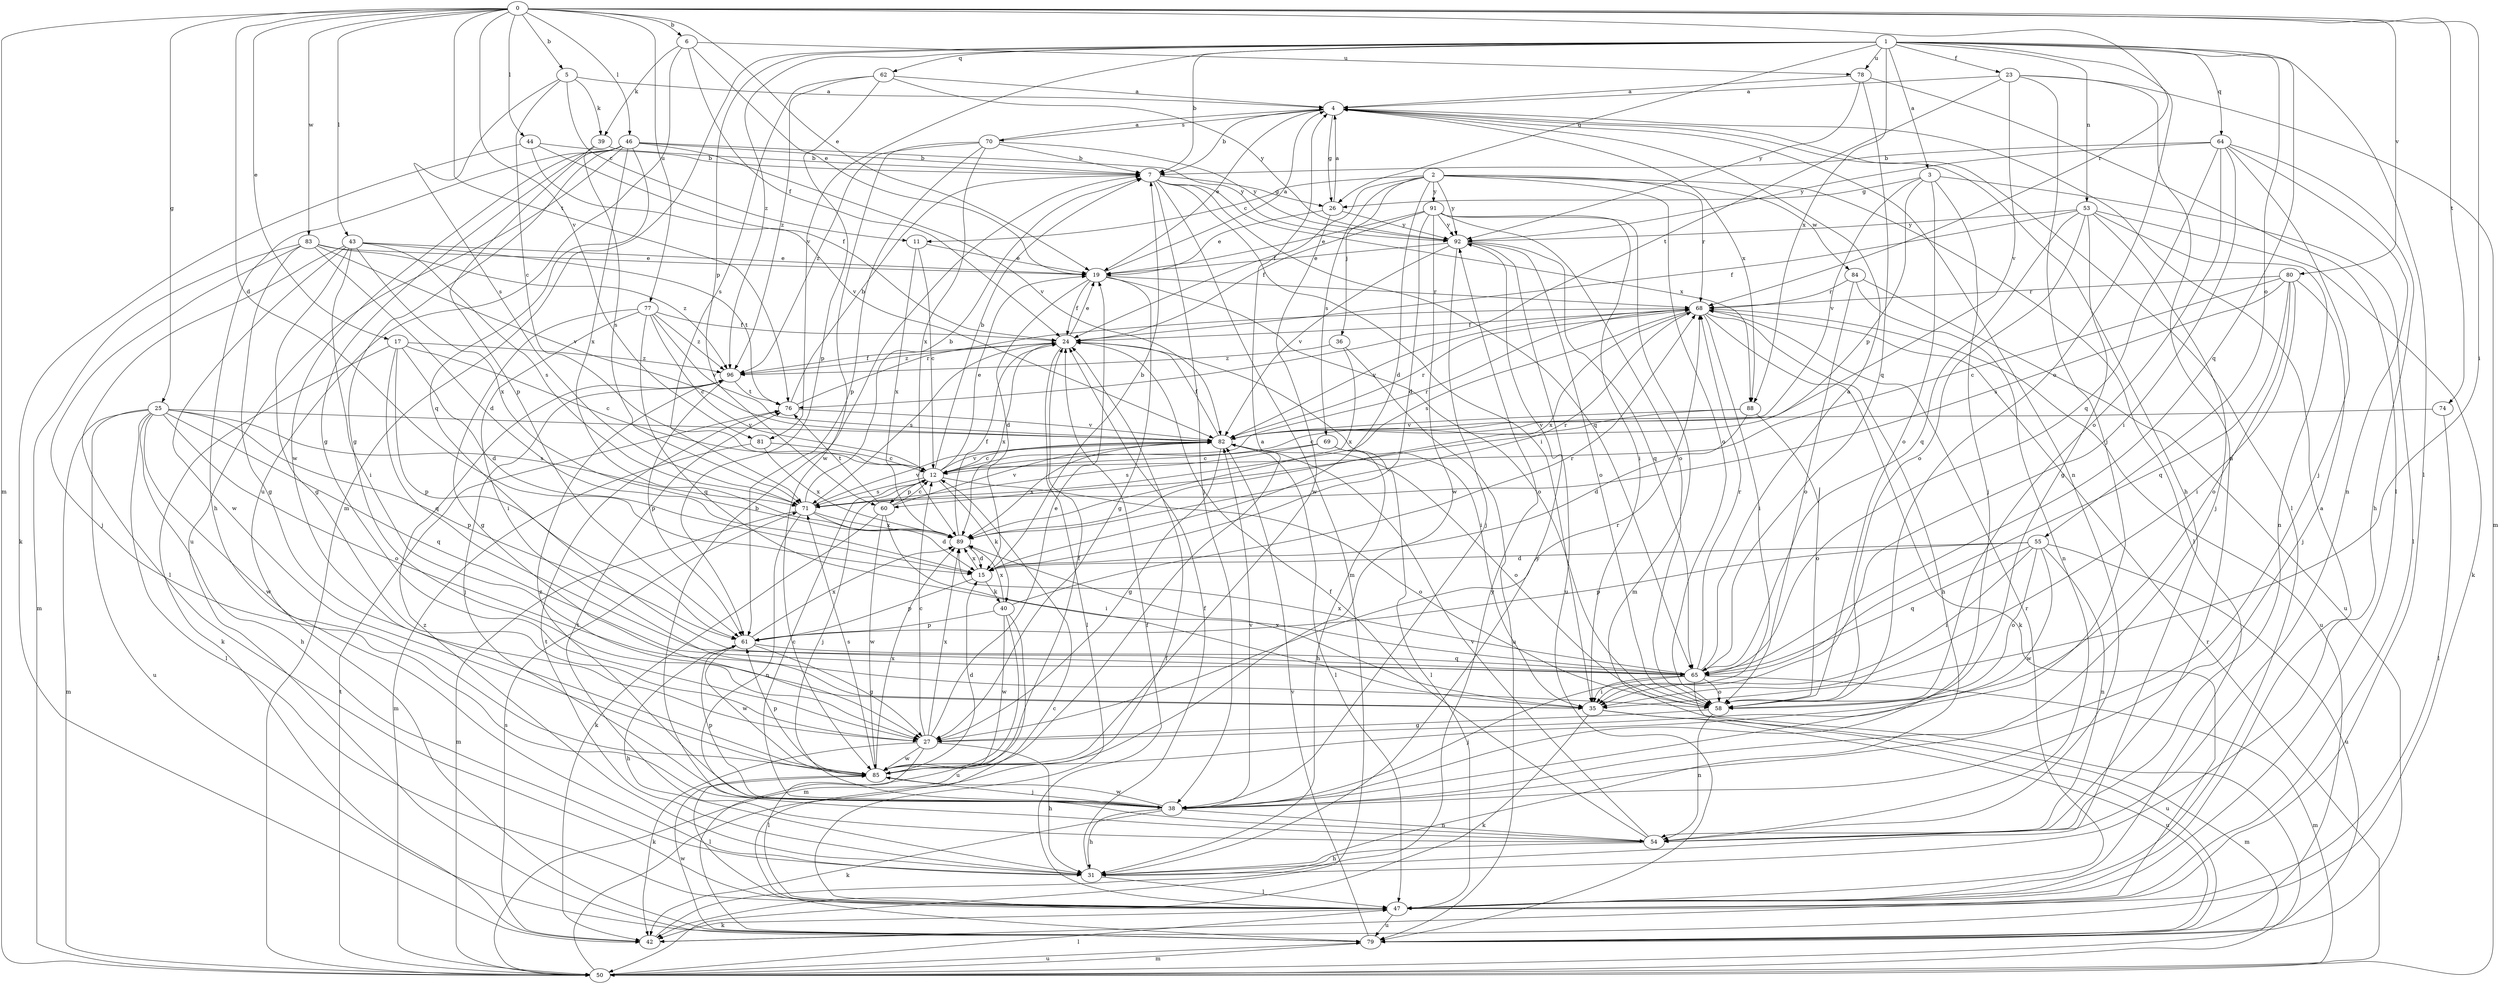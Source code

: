 strict digraph  {
0;
1;
2;
3;
4;
5;
6;
7;
11;
12;
15;
17;
19;
23;
24;
25;
26;
27;
31;
35;
36;
38;
39;
40;
42;
43;
44;
46;
47;
50;
53;
54;
55;
58;
60;
61;
62;
64;
65;
68;
69;
70;
71;
74;
76;
77;
78;
79;
80;
81;
82;
83;
84;
85;
88;
89;
91;
92;
96;
0 -> 5  [label=b];
0 -> 6  [label=b];
0 -> 15  [label=d];
0 -> 17  [label=e];
0 -> 19  [label=e];
0 -> 25  [label=g];
0 -> 35  [label=i];
0 -> 43  [label=l];
0 -> 44  [label=l];
0 -> 46  [label=l];
0 -> 50  [label=m];
0 -> 68  [label=r];
0 -> 74  [label=t];
0 -> 76  [label=t];
0 -> 77  [label=u];
0 -> 80  [label=v];
0 -> 81  [label=v];
0 -> 83  [label=w];
1 -> 3  [label=a];
1 -> 7  [label=b];
1 -> 23  [label=f];
1 -> 26  [label=g];
1 -> 47  [label=l];
1 -> 50  [label=m];
1 -> 53  [label=n];
1 -> 55  [label=o];
1 -> 58  [label=o];
1 -> 60  [label=p];
1 -> 62  [label=q];
1 -> 64  [label=q];
1 -> 65  [label=q];
1 -> 78  [label=u];
1 -> 81  [label=v];
1 -> 88  [label=x];
1 -> 96  [label=z];
2 -> 11  [label=c];
2 -> 15  [label=d];
2 -> 24  [label=f];
2 -> 36  [label=j];
2 -> 47  [label=l];
2 -> 58  [label=o];
2 -> 68  [label=r];
2 -> 69  [label=s];
2 -> 84  [label=w];
2 -> 91  [label=y];
2 -> 92  [label=y];
3 -> 26  [label=g];
3 -> 38  [label=j];
3 -> 47  [label=l];
3 -> 58  [label=o];
3 -> 60  [label=p];
3 -> 82  [label=v];
4 -> 7  [label=b];
4 -> 19  [label=e];
4 -> 26  [label=g];
4 -> 31  [label=h];
4 -> 47  [label=l];
4 -> 54  [label=n];
4 -> 70  [label=s];
4 -> 88  [label=x];
5 -> 4  [label=a];
5 -> 11  [label=c];
5 -> 12  [label=c];
5 -> 39  [label=k];
5 -> 71  [label=s];
6 -> 19  [label=e];
6 -> 24  [label=f];
6 -> 39  [label=k];
6 -> 78  [label=u];
6 -> 79  [label=u];
7 -> 26  [label=g];
7 -> 35  [label=i];
7 -> 38  [label=j];
7 -> 50  [label=m];
7 -> 65  [label=q];
7 -> 88  [label=x];
11 -> 12  [label=c];
11 -> 19  [label=e];
11 -> 89  [label=x];
12 -> 7  [label=b];
12 -> 19  [label=e];
12 -> 38  [label=j];
12 -> 40  [label=k];
12 -> 58  [label=o];
12 -> 60  [label=p];
12 -> 68  [label=r];
12 -> 71  [label=s];
12 -> 82  [label=v];
15 -> 7  [label=b];
15 -> 40  [label=k];
15 -> 61  [label=p];
15 -> 89  [label=x];
17 -> 12  [label=c];
17 -> 15  [label=d];
17 -> 42  [label=k];
17 -> 61  [label=p];
17 -> 65  [label=q];
17 -> 96  [label=z];
19 -> 4  [label=a];
19 -> 15  [label=d];
19 -> 24  [label=f];
19 -> 27  [label=g];
19 -> 58  [label=o];
19 -> 68  [label=r];
23 -> 4  [label=a];
23 -> 38  [label=j];
23 -> 50  [label=m];
23 -> 54  [label=n];
23 -> 76  [label=t];
23 -> 82  [label=v];
24 -> 19  [label=e];
24 -> 35  [label=i];
24 -> 47  [label=l];
24 -> 71  [label=s];
24 -> 89  [label=x];
24 -> 96  [label=z];
25 -> 31  [label=h];
25 -> 47  [label=l];
25 -> 50  [label=m];
25 -> 58  [label=o];
25 -> 61  [label=p];
25 -> 65  [label=q];
25 -> 71  [label=s];
25 -> 79  [label=u];
25 -> 82  [label=v];
25 -> 85  [label=w];
26 -> 4  [label=a];
26 -> 19  [label=e];
26 -> 85  [label=w];
26 -> 92  [label=y];
27 -> 12  [label=c];
27 -> 19  [label=e];
27 -> 31  [label=h];
27 -> 42  [label=k];
27 -> 47  [label=l];
27 -> 68  [label=r];
27 -> 85  [label=w];
27 -> 89  [label=x];
31 -> 24  [label=f];
31 -> 47  [label=l];
31 -> 76  [label=t];
31 -> 92  [label=y];
31 -> 96  [label=z];
35 -> 42  [label=k];
35 -> 50  [label=m];
35 -> 79  [label=u];
35 -> 89  [label=x];
36 -> 79  [label=u];
36 -> 89  [label=x];
36 -> 96  [label=z];
38 -> 12  [label=c];
38 -> 31  [label=h];
38 -> 42  [label=k];
38 -> 54  [label=n];
38 -> 61  [label=p];
38 -> 82  [label=v];
38 -> 85  [label=w];
38 -> 96  [label=z];
39 -> 7  [label=b];
39 -> 27  [label=g];
39 -> 71  [label=s];
40 -> 50  [label=m];
40 -> 61  [label=p];
40 -> 68  [label=r];
40 -> 79  [label=u];
40 -> 85  [label=w];
40 -> 89  [label=x];
42 -> 71  [label=s];
42 -> 92  [label=y];
43 -> 19  [label=e];
43 -> 27  [label=g];
43 -> 35  [label=i];
43 -> 47  [label=l];
43 -> 71  [label=s];
43 -> 76  [label=t];
43 -> 85  [label=w];
43 -> 89  [label=x];
44 -> 7  [label=b];
44 -> 24  [label=f];
44 -> 42  [label=k];
44 -> 82  [label=v];
46 -> 7  [label=b];
46 -> 27  [label=g];
46 -> 31  [label=h];
46 -> 61  [label=p];
46 -> 65  [label=q];
46 -> 79  [label=u];
46 -> 82  [label=v];
46 -> 85  [label=w];
46 -> 89  [label=x];
46 -> 92  [label=y];
47 -> 4  [label=a];
47 -> 24  [label=f];
47 -> 42  [label=k];
47 -> 68  [label=r];
47 -> 79  [label=u];
50 -> 24  [label=f];
50 -> 47  [label=l];
50 -> 68  [label=r];
50 -> 76  [label=t];
50 -> 79  [label=u];
53 -> 24  [label=f];
53 -> 27  [label=g];
53 -> 38  [label=j];
53 -> 42  [label=k];
53 -> 54  [label=n];
53 -> 58  [label=o];
53 -> 65  [label=q];
53 -> 92  [label=y];
54 -> 7  [label=b];
54 -> 24  [label=f];
54 -> 31  [label=h];
54 -> 76  [label=t];
54 -> 82  [label=v];
55 -> 15  [label=d];
55 -> 35  [label=i];
55 -> 54  [label=n];
55 -> 58  [label=o];
55 -> 61  [label=p];
55 -> 65  [label=q];
55 -> 79  [label=u];
55 -> 85  [label=w];
58 -> 27  [label=g];
58 -> 54  [label=n];
60 -> 12  [label=c];
60 -> 35  [label=i];
60 -> 42  [label=k];
60 -> 76  [label=t];
60 -> 82  [label=v];
60 -> 85  [label=w];
61 -> 27  [label=g];
61 -> 31  [label=h];
61 -> 65  [label=q];
61 -> 85  [label=w];
61 -> 89  [label=x];
62 -> 4  [label=a];
62 -> 61  [label=p];
62 -> 71  [label=s];
62 -> 92  [label=y];
62 -> 96  [label=z];
64 -> 7  [label=b];
64 -> 31  [label=h];
64 -> 35  [label=i];
64 -> 38  [label=j];
64 -> 54  [label=n];
64 -> 58  [label=o];
64 -> 65  [label=q];
64 -> 92  [label=y];
65 -> 4  [label=a];
65 -> 35  [label=i];
65 -> 38  [label=j];
65 -> 50  [label=m];
65 -> 58  [label=o];
65 -> 68  [label=r];
65 -> 79  [label=u];
65 -> 89  [label=x];
68 -> 24  [label=f];
68 -> 31  [label=h];
68 -> 35  [label=i];
68 -> 42  [label=k];
68 -> 71  [label=s];
68 -> 79  [label=u];
68 -> 82  [label=v];
68 -> 89  [label=x];
69 -> 12  [label=c];
69 -> 31  [label=h];
69 -> 47  [label=l];
69 -> 71  [label=s];
70 -> 4  [label=a];
70 -> 7  [label=b];
70 -> 61  [label=p];
70 -> 85  [label=w];
70 -> 89  [label=x];
70 -> 92  [label=y];
70 -> 96  [label=z];
71 -> 7  [label=b];
71 -> 15  [label=d];
71 -> 50  [label=m];
71 -> 54  [label=n];
71 -> 82  [label=v];
71 -> 89  [label=x];
74 -> 47  [label=l];
74 -> 82  [label=v];
76 -> 7  [label=b];
76 -> 68  [label=r];
76 -> 82  [label=v];
77 -> 12  [label=c];
77 -> 24  [label=f];
77 -> 27  [label=g];
77 -> 35  [label=i];
77 -> 65  [label=q];
77 -> 82  [label=v];
77 -> 96  [label=z];
78 -> 4  [label=a];
78 -> 47  [label=l];
78 -> 65  [label=q];
78 -> 92  [label=y];
79 -> 12  [label=c];
79 -> 50  [label=m];
79 -> 82  [label=v];
79 -> 85  [label=w];
80 -> 12  [label=c];
80 -> 35  [label=i];
80 -> 38  [label=j];
80 -> 58  [label=o];
80 -> 65  [label=q];
80 -> 68  [label=r];
80 -> 71  [label=s];
81 -> 12  [label=c];
81 -> 50  [label=m];
81 -> 89  [label=x];
82 -> 12  [label=c];
82 -> 24  [label=f];
82 -> 27  [label=g];
82 -> 47  [label=l];
82 -> 58  [label=o];
82 -> 68  [label=r];
82 -> 89  [label=x];
83 -> 15  [label=d];
83 -> 19  [label=e];
83 -> 27  [label=g];
83 -> 38  [label=j];
83 -> 50  [label=m];
83 -> 82  [label=v];
83 -> 96  [label=z];
84 -> 54  [label=n];
84 -> 58  [label=o];
84 -> 68  [label=r];
84 -> 79  [label=u];
85 -> 4  [label=a];
85 -> 15  [label=d];
85 -> 24  [label=f];
85 -> 38  [label=j];
85 -> 47  [label=l];
85 -> 61  [label=p];
85 -> 71  [label=s];
85 -> 89  [label=x];
88 -> 12  [label=c];
88 -> 15  [label=d];
88 -> 58  [label=o];
88 -> 82  [label=v];
89 -> 15  [label=d];
89 -> 24  [label=f];
89 -> 68  [label=r];
91 -> 15  [label=d];
91 -> 19  [label=e];
91 -> 24  [label=f];
91 -> 35  [label=i];
91 -> 50  [label=m];
91 -> 58  [label=o];
91 -> 85  [label=w];
91 -> 92  [label=y];
92 -> 19  [label=e];
92 -> 38  [label=j];
92 -> 58  [label=o];
92 -> 65  [label=q];
92 -> 79  [label=u];
92 -> 82  [label=v];
96 -> 24  [label=f];
96 -> 38  [label=j];
96 -> 61  [label=p];
96 -> 76  [label=t];
}
